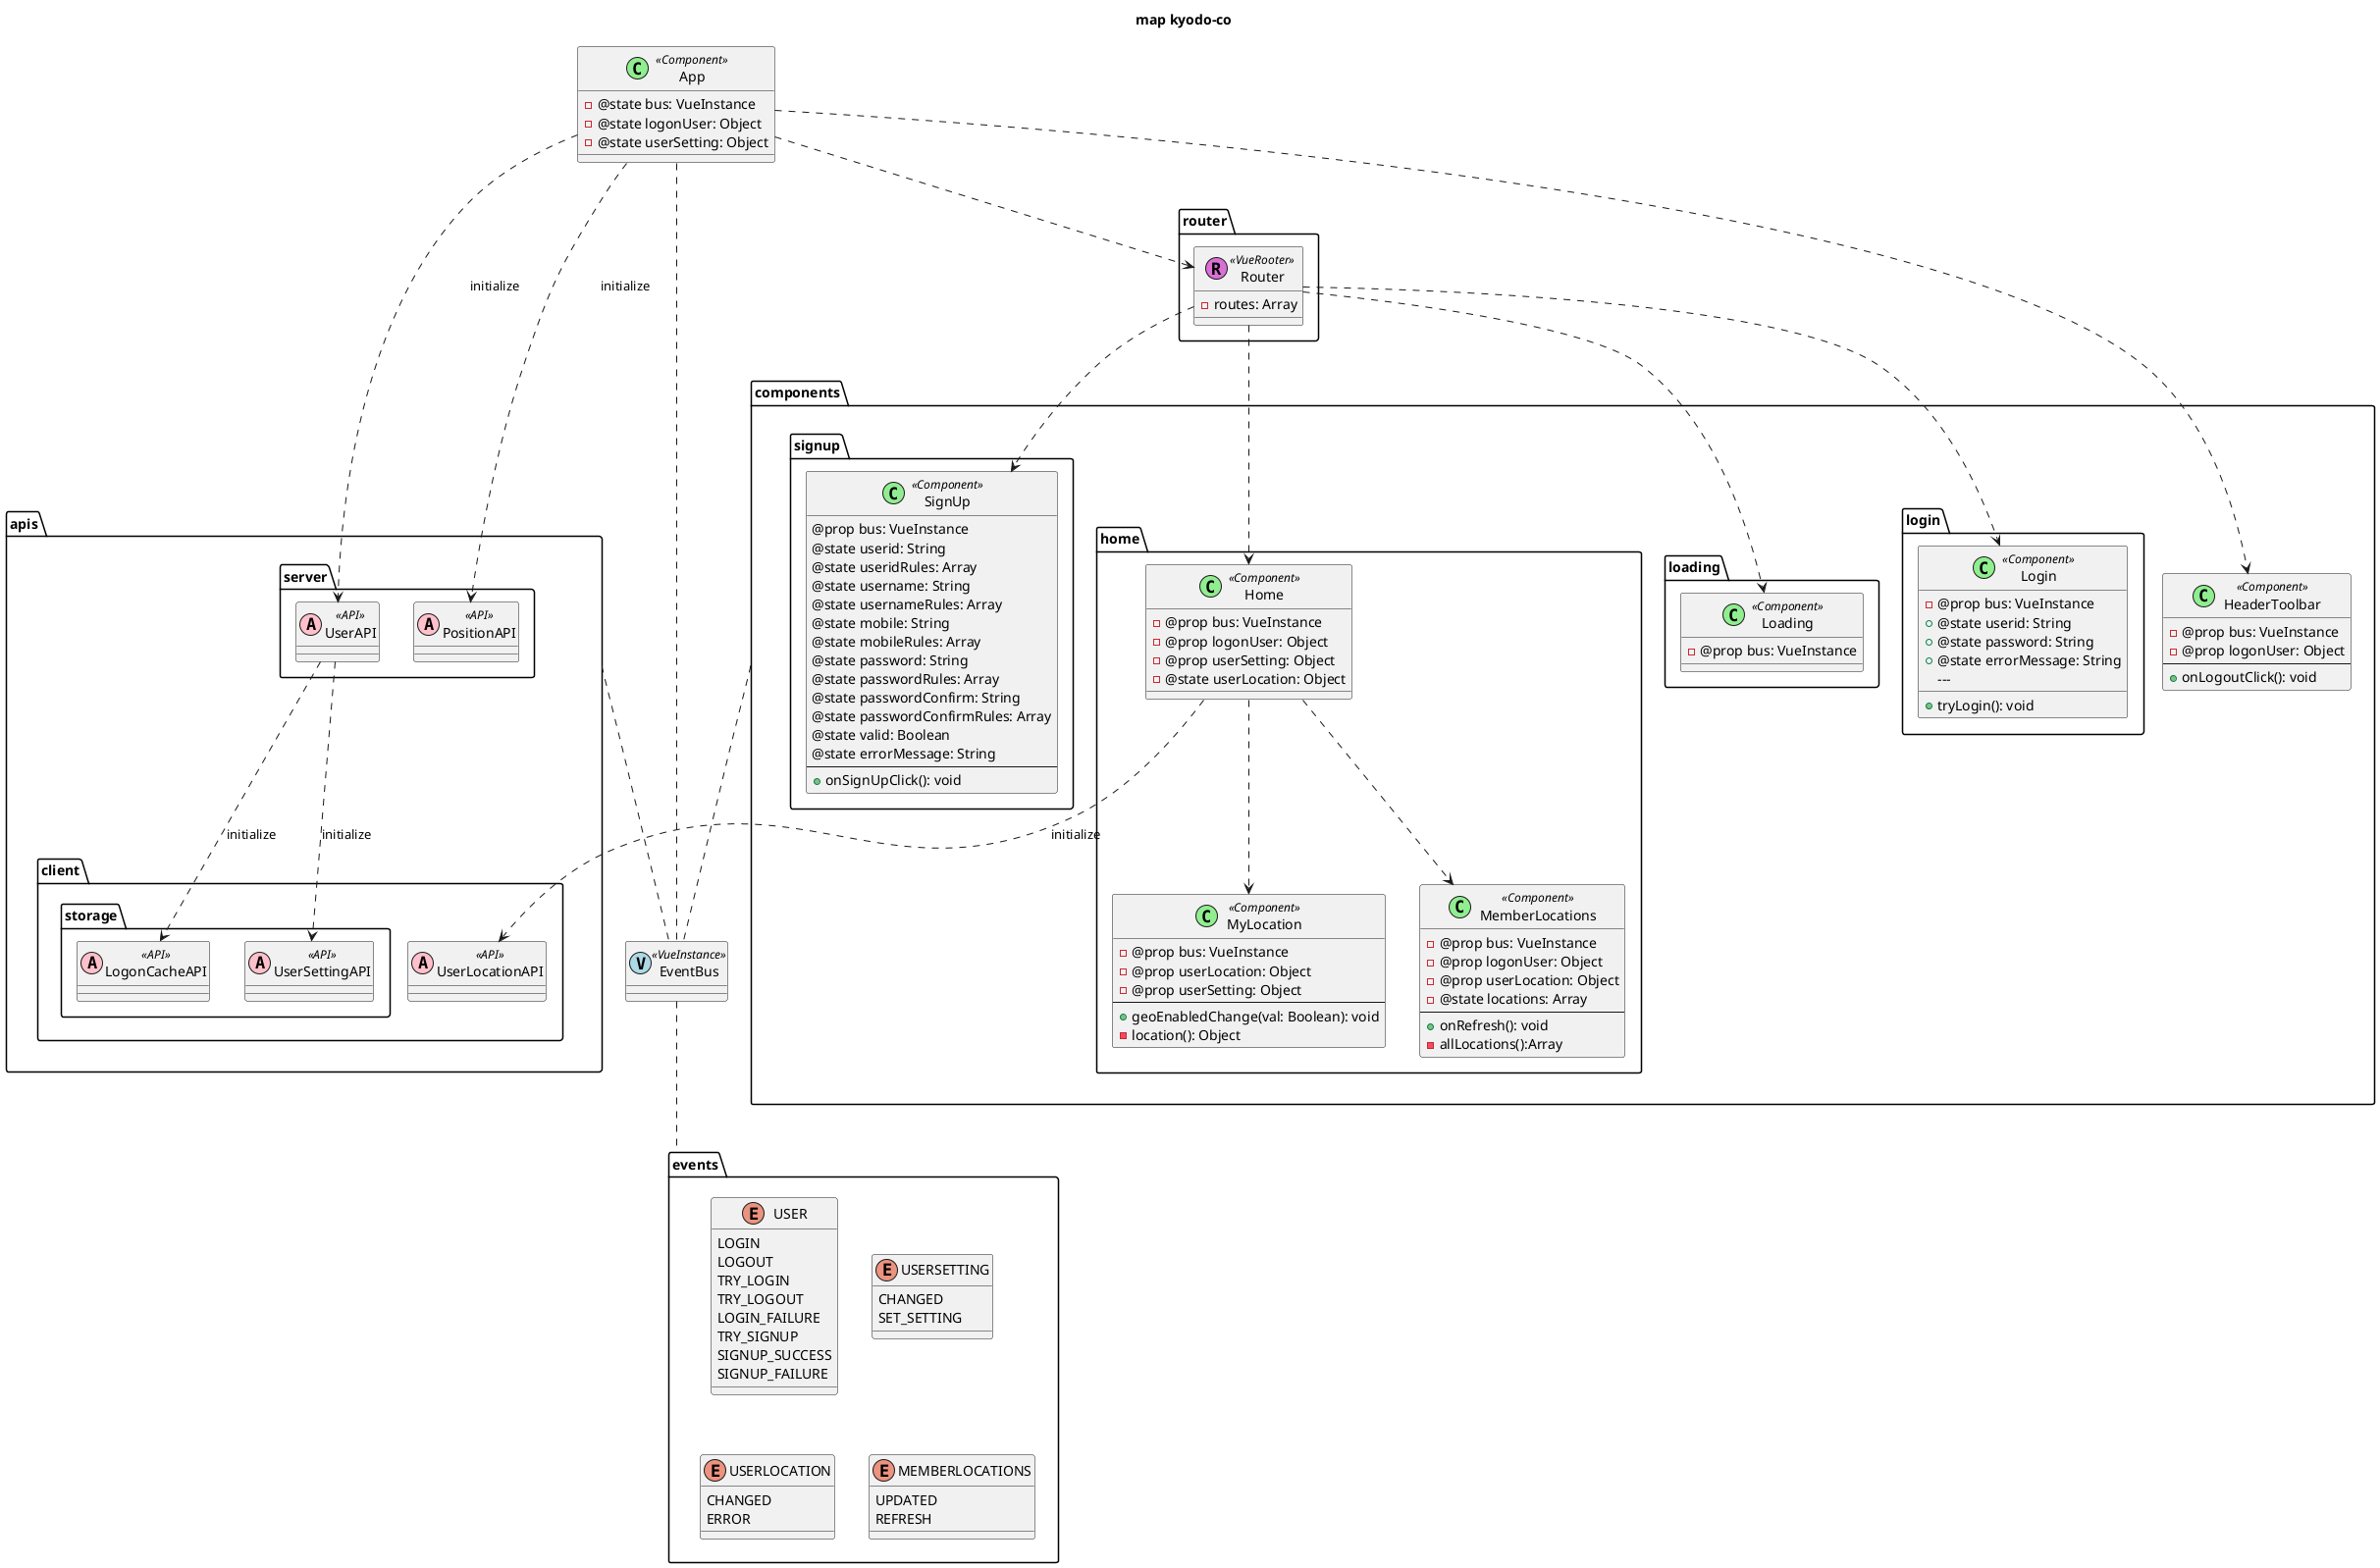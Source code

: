 @startuml
title map kyodo-co
class App <<(C,lightgreen) Component>>{
- @state bus: VueInstance
- @state logonUser: Object
- @state userSetting: Object
 
}

package router{
   class Router<<(R,orchid) VueRooter>>{
      - routes: Array
   }
}


package components{
   class HeaderToolbar<<(C,lightgreen) Component>>{
      - @prop bus: VueInstance
      - @prop logonUser: Object
      ---
      + onLogoutClick(): void
   }
   package home{
      class Home<<(C,lightgreen) Component>>{
        - @prop bus: VueInstance
        - @prop logonUser: Object
        - @prop userSetting: Object
        - @state userLocation: Object
      }
      class MyLocation<<(C,lightgreen) Component>>{
         - @prop bus: VueInstance
         - @prop userLocation: Object
         - @prop userSetting: Object
         ----
         + geoEnabledChange(val: Boolean): void
         -  location(): Object
      }
      class  MemberLocations<<(C,lightgreen) Component>>{
          - @prop bus: VueInstance
          - @prop logonUser: Object
          - @prop userLocation: Object
          - @state locations: Array
          ---
          + onRefresh(): void
          - allLocations():Array
      }
   }
   package loading{
      class Loading<<(C,lightgreen) Component>>{
           - @prop bus: VueInstance
      }
   }
   package login{
      class Login<<(C,lightgreen) Component>>{
          - @prop bus: VueInstance
          + @state userid: String
          + @state password: String
          + @state errorMessage: String
          --- 
          + tryLogin(): void
      }
   }
   package signup{
       class SignUp<<(C,lightgreen) Component>>{
         @prop bus: VueInstance
         @state userid: String
         @state useridRules: Array
         @state username: String
         @state usernameRules: Array
         @state mobile: String
         @state mobileRules: Array
         @state password: String
         @state passwordRules: Array
         @state passwordConfirm: String
         @state passwordConfirmRules: Array
         @state valid: Boolean
         @state errorMessage: String
         ---
         + onSignUpClick(): void
      }
   }
}

package apis{
   package client{
      class UserLocationAPI<<(A,pink) API>>{

      }
      package storage{
         class LogonCacheAPI<<(A,pink) API>>{

         }
         class UserSettingAPI<<(A,pink) API>>{

         }
      }
   }
   package server{
      class UserAPI<<(A,pink) API>>{

      }
      class PositionAPI<<(A,pink) API>>{

      }
   }
}

package events{
   enum USER{
      LOGIN
      LOGOUT
      TRY_LOGIN
      TRY_LOGOUT
      LOGIN_FAILURE
      TRY_SIGNUP
      SIGNUP_SUCCESS
      SIGNUP_FAILURE
   }
   enum USERSETTING{
     CHANGED
     SET_SETTING
   }
   enum USERLOCATION{
      CHANGED
      ERROR
   }
   enum MEMBERLOCATIONS{
      UPDATED
      REFRESH
   }
}

class EventBus<<(V,lightblue) VueInstance>>{

}

App .down.> HeaderToolbar
App .down.> Router
App ..> UserAPI : initialize
App ..> PositionAPI : initialize
App .down. EventBus

Router .down.> Loading
Router .down.> Login
Router .down.> SignUp
Router .down.> Home

Home .down.> MyLocation
Home .down.> MemberLocations
Home ..> UserLocationAPI : initialize


UserAPI ..> UserSettingAPI : initialize
UserAPI ..> LogonCacheAPI : initialize

components .. EventBus
apis .right. EventBus
events .up. EventBus
@enduml